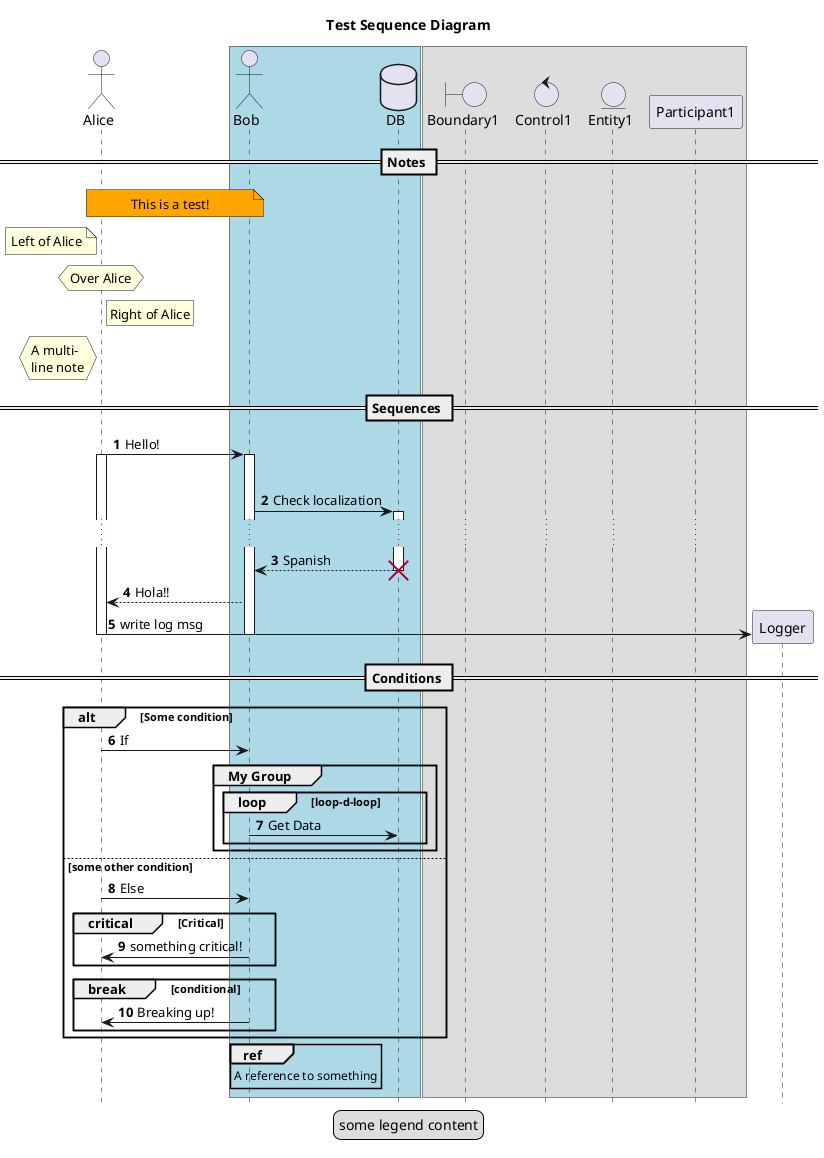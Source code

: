 ' This is a comment!
@startuml

title "Test Sequence Diagram"

actor Alice
box #lightBlue
	actor Bob
	database DB
end box

box
	boundary Boundary1
	control Control1
	entity Entity1
	participant Participant1
end box

hide footbox

== Notes ==
note over Alice,Bob #orange: This is a test!
note left Alice: Left of Alice
hnote over Alice: Over Alice
rnote right Alice: Right of Alice
hnote left Alice
	A multi-
	line note
end note

== Sequences ==
autonumber 1
Alice->Bob: Hello!
activate Alice
activate Bob
|||
Bob->DB: Check localization
activate DB
...
DB-->Bob: Spanish
destroy DB
Bob-->Alice: Hola!!
create Logger
Alice->Logger: write log msg
deactivate Bob
deactivate Alice

== Conditions ==
alt Some condition
	Alice->Bob: If
	group My Group
		loop loop-d-loop
			Bob->DB: Get Data
		end
	end
else some other condition
	Alice->Bob: Else
	critical Critical
		Bob->Alice: something critical!
	end
	break conditional
		Bob->Alice: Breaking up!
	end
end

ref over Bob
	A reference to something
end ref

legend center
	some legend content
endlegend

@enduml
